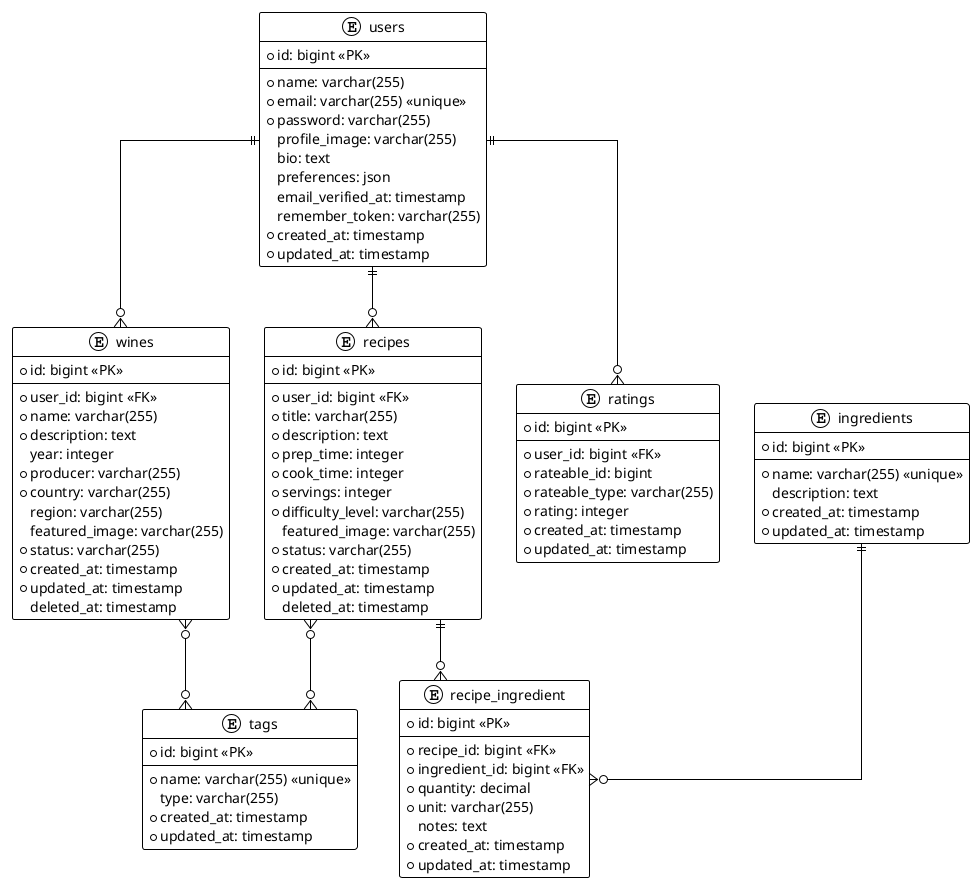 @startuml Database Schema

!theme plain
skinparam linetype ortho

entity "users" {
  * id: bigint <<PK>>
  --
  * name: varchar(255)
  * email: varchar(255) <<unique>>
  * password: varchar(255)
  profile_image: varchar(255)
  bio: text
  preferences: json
  email_verified_at: timestamp
  remember_token: varchar(255)
  * created_at: timestamp
  * updated_at: timestamp
}

entity "recipes" {
  * id: bigint <<PK>>
  --
  * user_id: bigint <<FK>>
  * title: varchar(255)
  * description: text
  * prep_time: integer
  * cook_time: integer
  * servings: integer
  * difficulty_level: varchar(255)
  featured_image: varchar(255)
  * status: varchar(255)
  * created_at: timestamp
  * updated_at: timestamp
  deleted_at: timestamp
}

entity "wines" {
  * id: bigint <<PK>>
  --
  * user_id: bigint <<FK>>
  * name: varchar(255)
  * description: text
  year: integer
  * producer: varchar(255)
  * country: varchar(255)
  region: varchar(255)
  featured_image: varchar(255)
  * status: varchar(255)
  * created_at: timestamp
  * updated_at: timestamp
  deleted_at: timestamp
}

entity "ingredients" {
  * id: bigint <<PK>>
  --
  * name: varchar(255) <<unique>>
  description: text
  * created_at: timestamp
  * updated_at: timestamp
}

entity "recipe_ingredient" {
  * id: bigint <<PK>>
  --
  * recipe_id: bigint <<FK>>
  * ingredient_id: bigint <<FK>>
  * quantity: decimal
  * unit: varchar(255)
  notes: text
  * created_at: timestamp
  * updated_at: timestamp
}

entity "tags" {
  * id: bigint <<PK>>
  --
  * name: varchar(255) <<unique>>
  type: varchar(255)
  * created_at: timestamp
  * updated_at: timestamp
}

entity "ratings" {
  * id: bigint <<PK>>
  --
  * user_id: bigint <<FK>>
  * rateable_id: bigint
  * rateable_type: varchar(255)
  * rating: integer
  * created_at: timestamp
  * updated_at: timestamp
}

users ||--o{ recipes
users ||--o{ wines
recipes ||--o{ recipe_ingredient
ingredients ||--o{ recipe_ingredient
recipes }o--o{ tags
wines }o--o{ tags
users ||--o{ ratings

@enduml
